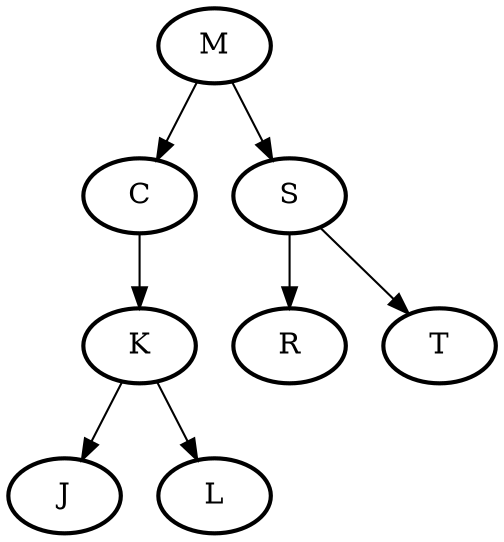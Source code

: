 digraph Grafico {
node [style=bold, fillcolor=gray];
M
M->C;
M->S;
C
C->K;
K
K->J;
K->L;
J
L
S
S->R;
S->T;
R
T

}
